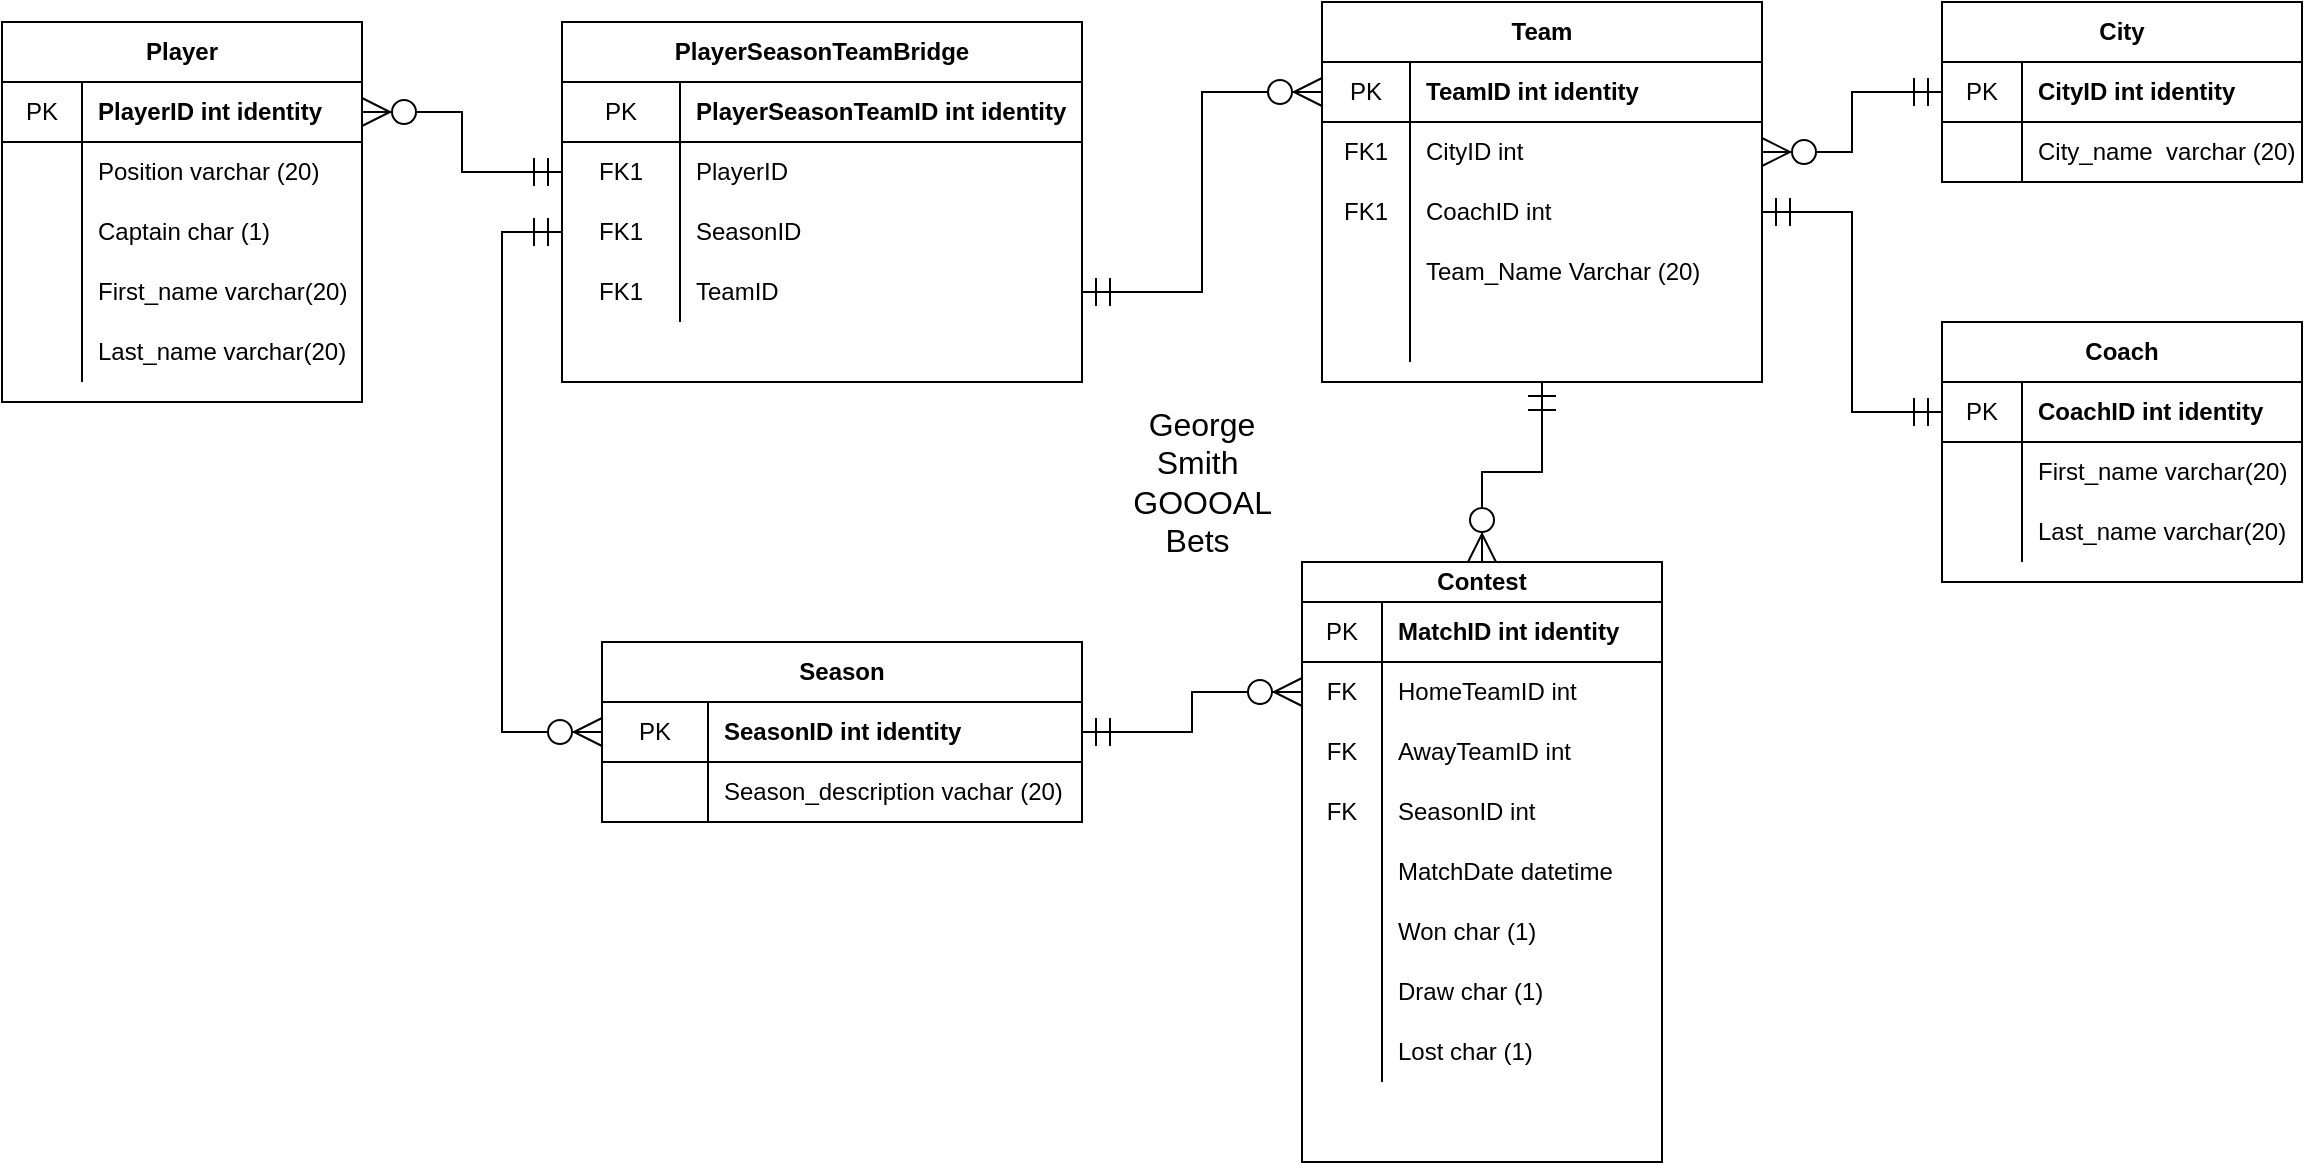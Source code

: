 <mxfile version="14.5.3" type="google"><diagram id="0LX3nWxKPSU-HfzLFpZ4" name="Page-1"><mxGraphModel dx="2272" dy="762" grid="1" gridSize="10" guides="1" tooltips="1" connect="1" arrows="1" fold="1" page="1" pageScale="1" pageWidth="850" pageHeight="1100" math="0" shadow="0"><root><mxCell id="0"/><mxCell id="1" parent="0"/><mxCell id="aP32qvV2MZ73wEeCcR8Z-1" value="Player" style="shape=table;html=1;whiteSpace=wrap;startSize=30;container=1;collapsible=0;childLayout=tableLayout;fixedRows=1;rowLines=0;fontStyle=1;align=center;" parent="1" vertex="1"><mxGeometry x="-360" y="210" width="180" height="190" as="geometry"/></mxCell><mxCell id="aP32qvV2MZ73wEeCcR8Z-2" value="" style="shape=partialRectangle;html=1;whiteSpace=wrap;collapsible=0;dropTarget=0;pointerEvents=0;fillColor=none;top=0;left=0;bottom=1;right=0;points=[[0,0.5],[1,0.5]];portConstraint=eastwest;" parent="aP32qvV2MZ73wEeCcR8Z-1" vertex="1"><mxGeometry y="30" width="180" height="30" as="geometry"/></mxCell><mxCell id="aP32qvV2MZ73wEeCcR8Z-3" value="PK" style="shape=partialRectangle;html=1;whiteSpace=wrap;connectable=0;fillColor=none;top=0;left=0;bottom=0;right=0;overflow=hidden;" parent="aP32qvV2MZ73wEeCcR8Z-2" vertex="1"><mxGeometry width="40" height="30" as="geometry"/></mxCell><mxCell id="aP32qvV2MZ73wEeCcR8Z-4" value="&lt;b&gt;PlayerID int identity&amp;nbsp;&lt;/b&gt;" style="shape=partialRectangle;html=1;whiteSpace=wrap;connectable=0;fillColor=none;top=0;left=0;bottom=0;right=0;align=left;spacingLeft=6;overflow=hidden;" parent="aP32qvV2MZ73wEeCcR8Z-2" vertex="1"><mxGeometry x="40" width="140" height="30" as="geometry"/></mxCell><mxCell id="aP32qvV2MZ73wEeCcR8Z-130" value="" style="shape=partialRectangle;html=1;whiteSpace=wrap;collapsible=0;dropTarget=0;pointerEvents=0;fillColor=none;top=0;left=0;bottom=0;right=0;points=[[0,0.5],[1,0.5]];portConstraint=eastwest;" parent="aP32qvV2MZ73wEeCcR8Z-1" vertex="1"><mxGeometry y="60" width="180" height="30" as="geometry"/></mxCell><mxCell id="aP32qvV2MZ73wEeCcR8Z-131" value="" style="shape=partialRectangle;html=1;whiteSpace=wrap;connectable=0;fillColor=none;top=0;left=0;bottom=0;right=0;overflow=hidden;" parent="aP32qvV2MZ73wEeCcR8Z-130" vertex="1"><mxGeometry width="40" height="30" as="geometry"/></mxCell><mxCell id="aP32qvV2MZ73wEeCcR8Z-132" value="Position varchar (20)" style="shape=partialRectangle;html=1;whiteSpace=wrap;connectable=0;fillColor=none;top=0;left=0;bottom=0;right=0;align=left;spacingLeft=6;overflow=hidden;" parent="aP32qvV2MZ73wEeCcR8Z-130" vertex="1"><mxGeometry x="40" width="140" height="30" as="geometry"/></mxCell><mxCell id="aP32qvV2MZ73wEeCcR8Z-8" value="" style="shape=partialRectangle;html=1;whiteSpace=wrap;collapsible=0;dropTarget=0;pointerEvents=0;fillColor=none;top=0;left=0;bottom=0;right=0;points=[[0,0.5],[1,0.5]];portConstraint=eastwest;" parent="aP32qvV2MZ73wEeCcR8Z-1" vertex="1"><mxGeometry y="90" width="180" height="30" as="geometry"/></mxCell><mxCell id="aP32qvV2MZ73wEeCcR8Z-9" value="" style="shape=partialRectangle;html=1;whiteSpace=wrap;connectable=0;fillColor=none;top=0;left=0;bottom=0;right=0;overflow=hidden;" parent="aP32qvV2MZ73wEeCcR8Z-8" vertex="1"><mxGeometry width="40" height="30" as="geometry"/></mxCell><mxCell id="aP32qvV2MZ73wEeCcR8Z-10" value="Captain char (1)" style="shape=partialRectangle;html=1;whiteSpace=wrap;connectable=0;fillColor=none;top=0;left=0;bottom=0;right=0;align=left;spacingLeft=6;overflow=hidden;" parent="aP32qvV2MZ73wEeCcR8Z-8" vertex="1"><mxGeometry x="40" width="140" height="30" as="geometry"/></mxCell><mxCell id="aP32qvV2MZ73wEeCcR8Z-164" value="" style="shape=partialRectangle;html=1;whiteSpace=wrap;collapsible=0;dropTarget=0;pointerEvents=0;fillColor=none;top=0;left=0;bottom=0;right=0;points=[[0,0.5],[1,0.5]];portConstraint=eastwest;" parent="aP32qvV2MZ73wEeCcR8Z-1" vertex="1"><mxGeometry y="120" width="180" height="30" as="geometry"/></mxCell><mxCell id="aP32qvV2MZ73wEeCcR8Z-165" value="" style="shape=partialRectangle;html=1;whiteSpace=wrap;connectable=0;fillColor=none;top=0;left=0;bottom=0;right=0;overflow=hidden;" parent="aP32qvV2MZ73wEeCcR8Z-164" vertex="1"><mxGeometry width="40" height="30" as="geometry"/></mxCell><mxCell id="aP32qvV2MZ73wEeCcR8Z-166" value="First_name varchar(20)" style="shape=partialRectangle;html=1;whiteSpace=wrap;connectable=0;fillColor=none;top=0;left=0;bottom=0;right=0;align=left;spacingLeft=6;overflow=hidden;" parent="aP32qvV2MZ73wEeCcR8Z-164" vertex="1"><mxGeometry x="40" width="140" height="30" as="geometry"/></mxCell><mxCell id="aP32qvV2MZ73wEeCcR8Z-167" value="" style="shape=partialRectangle;html=1;whiteSpace=wrap;collapsible=0;dropTarget=0;pointerEvents=0;fillColor=none;top=0;left=0;bottom=0;right=0;points=[[0,0.5],[1,0.5]];portConstraint=eastwest;" parent="aP32qvV2MZ73wEeCcR8Z-1" vertex="1"><mxGeometry y="150" width="180" height="30" as="geometry"/></mxCell><mxCell id="aP32qvV2MZ73wEeCcR8Z-168" value="" style="shape=partialRectangle;html=1;whiteSpace=wrap;connectable=0;fillColor=none;top=0;left=0;bottom=0;right=0;overflow=hidden;" parent="aP32qvV2MZ73wEeCcR8Z-167" vertex="1"><mxGeometry width="40" height="30" as="geometry"/></mxCell><mxCell id="aP32qvV2MZ73wEeCcR8Z-169" value="Last_name varchar(20)" style="shape=partialRectangle;html=1;whiteSpace=wrap;connectable=0;fillColor=none;top=0;left=0;bottom=0;right=0;align=left;spacingLeft=6;overflow=hidden;" parent="aP32qvV2MZ73wEeCcR8Z-167" vertex="1"><mxGeometry x="40" width="140" height="30" as="geometry"/></mxCell><mxCell id="aP32qvV2MZ73wEeCcR8Z-57" value="City" style="shape=table;html=1;whiteSpace=wrap;startSize=30;container=1;collapsible=0;childLayout=tableLayout;fixedRows=1;rowLines=0;fontStyle=1;align=center;" parent="1" vertex="1"><mxGeometry x="610" y="200" width="180" height="90" as="geometry"/></mxCell><mxCell id="aP32qvV2MZ73wEeCcR8Z-58" value="" style="shape=partialRectangle;html=1;whiteSpace=wrap;collapsible=0;dropTarget=0;pointerEvents=0;fillColor=none;top=0;left=0;bottom=1;right=0;points=[[0,0.5],[1,0.5]];portConstraint=eastwest;" parent="aP32qvV2MZ73wEeCcR8Z-57" vertex="1"><mxGeometry y="30" width="180" height="30" as="geometry"/></mxCell><mxCell id="aP32qvV2MZ73wEeCcR8Z-59" value="PK" style="shape=partialRectangle;html=1;whiteSpace=wrap;connectable=0;fillColor=none;top=0;left=0;bottom=0;right=0;overflow=hidden;" parent="aP32qvV2MZ73wEeCcR8Z-58" vertex="1"><mxGeometry width="40" height="30" as="geometry"/></mxCell><mxCell id="aP32qvV2MZ73wEeCcR8Z-60" value="&lt;b&gt;CityID int identity&amp;nbsp;&lt;/b&gt;" style="shape=partialRectangle;html=1;whiteSpace=wrap;connectable=0;fillColor=none;top=0;left=0;bottom=0;right=0;align=left;spacingLeft=6;overflow=hidden;" parent="aP32qvV2MZ73wEeCcR8Z-58" vertex="1"><mxGeometry x="40" width="140" height="30" as="geometry"/></mxCell><mxCell id="aP32qvV2MZ73wEeCcR8Z-61" value="" style="shape=partialRectangle;html=1;whiteSpace=wrap;collapsible=0;dropTarget=0;pointerEvents=0;fillColor=none;top=0;left=0;bottom=0;right=0;points=[[0,0.5],[1,0.5]];portConstraint=eastwest;" parent="aP32qvV2MZ73wEeCcR8Z-57" vertex="1"><mxGeometry y="60" width="180" height="30" as="geometry"/></mxCell><mxCell id="aP32qvV2MZ73wEeCcR8Z-62" value="" style="shape=partialRectangle;html=1;whiteSpace=wrap;connectable=0;fillColor=none;top=0;left=0;bottom=0;right=0;overflow=hidden;" parent="aP32qvV2MZ73wEeCcR8Z-61" vertex="1"><mxGeometry width="40" height="30" as="geometry"/></mxCell><mxCell id="aP32qvV2MZ73wEeCcR8Z-63" value="City_name&amp;nbsp; varchar (20)" style="shape=partialRectangle;html=1;whiteSpace=wrap;connectable=0;fillColor=none;top=0;left=0;bottom=0;right=0;align=left;spacingLeft=6;overflow=hidden;" parent="aP32qvV2MZ73wEeCcR8Z-61" vertex="1"><mxGeometry x="40" width="140" height="30" as="geometry"/></mxCell><mxCell id="aP32qvV2MZ73wEeCcR8Z-68" value="Coach" style="shape=table;html=1;whiteSpace=wrap;startSize=30;container=1;collapsible=0;childLayout=tableLayout;fixedRows=1;rowLines=0;fontStyle=1;align=center;" parent="1" vertex="1"><mxGeometry x="610" y="360" width="180" height="130" as="geometry"/></mxCell><mxCell id="aP32qvV2MZ73wEeCcR8Z-69" value="" style="shape=partialRectangle;html=1;whiteSpace=wrap;collapsible=0;dropTarget=0;pointerEvents=0;fillColor=none;top=0;left=0;bottom=1;right=0;points=[[0,0.5],[1,0.5]];portConstraint=eastwest;" parent="aP32qvV2MZ73wEeCcR8Z-68" vertex="1"><mxGeometry y="30" width="180" height="30" as="geometry"/></mxCell><mxCell id="aP32qvV2MZ73wEeCcR8Z-70" value="PK" style="shape=partialRectangle;html=1;whiteSpace=wrap;connectable=0;fillColor=none;top=0;left=0;bottom=0;right=0;overflow=hidden;" parent="aP32qvV2MZ73wEeCcR8Z-69" vertex="1"><mxGeometry width="40" height="30" as="geometry"/></mxCell><mxCell id="aP32qvV2MZ73wEeCcR8Z-71" value="&lt;b&gt;CoachID int identity&amp;nbsp;&lt;/b&gt;" style="shape=partialRectangle;html=1;whiteSpace=wrap;connectable=0;fillColor=none;top=0;left=0;bottom=0;right=0;align=left;spacingLeft=6;overflow=hidden;" parent="aP32qvV2MZ73wEeCcR8Z-69" vertex="1"><mxGeometry x="40" width="140" height="30" as="geometry"/></mxCell><mxCell id="aP32qvV2MZ73wEeCcR8Z-158" value="" style="shape=partialRectangle;html=1;whiteSpace=wrap;collapsible=0;dropTarget=0;pointerEvents=0;fillColor=none;top=0;left=0;bottom=0;right=0;points=[[0,0.5],[1,0.5]];portConstraint=eastwest;" parent="aP32qvV2MZ73wEeCcR8Z-68" vertex="1"><mxGeometry y="60" width="180" height="30" as="geometry"/></mxCell><mxCell id="aP32qvV2MZ73wEeCcR8Z-159" value="" style="shape=partialRectangle;html=1;whiteSpace=wrap;connectable=0;fillColor=none;top=0;left=0;bottom=0;right=0;overflow=hidden;" parent="aP32qvV2MZ73wEeCcR8Z-158" vertex="1"><mxGeometry width="40" height="30" as="geometry"/></mxCell><mxCell id="aP32qvV2MZ73wEeCcR8Z-160" value="First_name varchar(20)" style="shape=partialRectangle;html=1;whiteSpace=wrap;connectable=0;fillColor=none;top=0;left=0;bottom=0;right=0;align=left;spacingLeft=6;overflow=hidden;" parent="aP32qvV2MZ73wEeCcR8Z-158" vertex="1"><mxGeometry x="40" width="140" height="30" as="geometry"/></mxCell><mxCell id="aP32qvV2MZ73wEeCcR8Z-161" value="" style="shape=partialRectangle;html=1;whiteSpace=wrap;collapsible=0;dropTarget=0;pointerEvents=0;fillColor=none;top=0;left=0;bottom=0;right=0;points=[[0,0.5],[1,0.5]];portConstraint=eastwest;" parent="aP32qvV2MZ73wEeCcR8Z-68" vertex="1"><mxGeometry y="90" width="180" height="30" as="geometry"/></mxCell><mxCell id="aP32qvV2MZ73wEeCcR8Z-162" value="" style="shape=partialRectangle;html=1;whiteSpace=wrap;connectable=0;fillColor=none;top=0;left=0;bottom=0;right=0;overflow=hidden;" parent="aP32qvV2MZ73wEeCcR8Z-161" vertex="1"><mxGeometry width="40" height="30" as="geometry"/></mxCell><mxCell id="aP32qvV2MZ73wEeCcR8Z-163" value="Last_name varchar(20)" style="shape=partialRectangle;html=1;whiteSpace=wrap;connectable=0;fillColor=none;top=0;left=0;bottom=0;right=0;align=left;spacingLeft=6;overflow=hidden;" parent="aP32qvV2MZ73wEeCcR8Z-161" vertex="1"><mxGeometry x="40" width="140" height="30" as="geometry"/></mxCell><mxCell id="CnlrZp2imlUuavFpqrrR-1" style="edgeStyle=orthogonalEdgeStyle;rounded=0;orthogonalLoop=1;jettySize=auto;html=1;exitX=0.5;exitY=1;exitDx=0;exitDy=0;endArrow=ERzeroToMany;endFill=1;startArrow=ERmandOne;startFill=0;strokeWidth=1;endSize=12;startSize=12;" parent="1" source="aP32qvV2MZ73wEeCcR8Z-91" target="aP32qvV2MZ73wEeCcR8Z-209" edge="1"><mxGeometry relative="1" as="geometry"/></mxCell><mxCell id="aP32qvV2MZ73wEeCcR8Z-91" value="Team" style="shape=table;html=1;whiteSpace=wrap;startSize=30;container=1;collapsible=0;childLayout=tableLayout;fixedRows=1;rowLines=0;fontStyle=1;align=center;" parent="1" vertex="1"><mxGeometry x="300" y="200" width="220" height="190" as="geometry"/></mxCell><mxCell id="aP32qvV2MZ73wEeCcR8Z-92" value="" style="shape=partialRectangle;html=1;whiteSpace=wrap;collapsible=0;dropTarget=0;pointerEvents=0;fillColor=none;top=0;left=0;bottom=1;right=0;points=[[0,0.5],[1,0.5]];portConstraint=eastwest;" parent="aP32qvV2MZ73wEeCcR8Z-91" vertex="1"><mxGeometry y="30" width="220" height="30" as="geometry"/></mxCell><mxCell id="aP32qvV2MZ73wEeCcR8Z-93" value="PK" style="shape=partialRectangle;html=1;whiteSpace=wrap;connectable=0;fillColor=none;top=0;left=0;bottom=0;right=0;overflow=hidden;" parent="aP32qvV2MZ73wEeCcR8Z-92" vertex="1"><mxGeometry width="44" height="30" as="geometry"/></mxCell><mxCell id="aP32qvV2MZ73wEeCcR8Z-94" value="&lt;b&gt;TeamID int identity&amp;nbsp;&lt;/b&gt;" style="shape=partialRectangle;html=1;whiteSpace=wrap;connectable=0;fillColor=none;top=0;left=0;bottom=0;right=0;align=left;spacingLeft=6;overflow=hidden;" parent="aP32qvV2MZ73wEeCcR8Z-92" vertex="1"><mxGeometry x="44" width="176" height="30" as="geometry"/></mxCell><mxCell id="aP32qvV2MZ73wEeCcR8Z-101" value="" style="shape=partialRectangle;html=1;whiteSpace=wrap;collapsible=0;dropTarget=0;pointerEvents=0;fillColor=none;top=0;left=0;bottom=0;right=0;points=[[0,0.5],[1,0.5]];portConstraint=eastwest;" parent="aP32qvV2MZ73wEeCcR8Z-91" vertex="1"><mxGeometry y="60" width="220" height="30" as="geometry"/></mxCell><mxCell id="aP32qvV2MZ73wEeCcR8Z-102" value="FK1" style="shape=partialRectangle;html=1;whiteSpace=wrap;connectable=0;fillColor=none;top=0;left=0;bottom=0;right=0;overflow=hidden;" parent="aP32qvV2MZ73wEeCcR8Z-101" vertex="1"><mxGeometry width="44" height="30" as="geometry"/></mxCell><mxCell id="aP32qvV2MZ73wEeCcR8Z-103" value="CityID int&amp;nbsp;" style="shape=partialRectangle;html=1;whiteSpace=wrap;connectable=0;fillColor=none;top=0;left=0;bottom=0;right=0;align=left;spacingLeft=6;overflow=hidden;" parent="aP32qvV2MZ73wEeCcR8Z-101" vertex="1"><mxGeometry x="44" width="176" height="30" as="geometry"/></mxCell><mxCell id="aP32qvV2MZ73wEeCcR8Z-249" value="" style="shape=partialRectangle;html=1;whiteSpace=wrap;collapsible=0;dropTarget=0;pointerEvents=0;fillColor=none;top=0;left=0;bottom=0;right=0;points=[[0,0.5],[1,0.5]];portConstraint=eastwest;" parent="aP32qvV2MZ73wEeCcR8Z-91" vertex="1"><mxGeometry y="90" width="220" height="30" as="geometry"/></mxCell><mxCell id="aP32qvV2MZ73wEeCcR8Z-250" value="FK1" style="shape=partialRectangle;html=1;whiteSpace=wrap;connectable=0;fillColor=none;top=0;left=0;bottom=0;right=0;overflow=hidden;" parent="aP32qvV2MZ73wEeCcR8Z-249" vertex="1"><mxGeometry width="44" height="30" as="geometry"/></mxCell><mxCell id="aP32qvV2MZ73wEeCcR8Z-251" value="CoachID int&amp;nbsp;" style="shape=partialRectangle;html=1;whiteSpace=wrap;connectable=0;fillColor=none;top=0;left=0;bottom=0;right=0;align=left;spacingLeft=6;overflow=hidden;" parent="aP32qvV2MZ73wEeCcR8Z-249" vertex="1"><mxGeometry x="44" width="176" height="30" as="geometry"/></mxCell><mxCell id="aP32qvV2MZ73wEeCcR8Z-252" value="" style="shape=partialRectangle;html=1;whiteSpace=wrap;collapsible=0;dropTarget=0;pointerEvents=0;fillColor=none;top=0;left=0;bottom=0;right=0;points=[[0,0.5],[1,0.5]];portConstraint=eastwest;" parent="aP32qvV2MZ73wEeCcR8Z-91" vertex="1"><mxGeometry y="120" width="220" height="30" as="geometry"/></mxCell><mxCell id="aP32qvV2MZ73wEeCcR8Z-253" value="" style="shape=partialRectangle;html=1;whiteSpace=wrap;connectable=0;fillColor=none;top=0;left=0;bottom=0;right=0;overflow=hidden;" parent="aP32qvV2MZ73wEeCcR8Z-252" vertex="1"><mxGeometry width="44" height="30" as="geometry"/></mxCell><mxCell id="aP32qvV2MZ73wEeCcR8Z-254" value="Team_Name Varchar (20)" style="shape=partialRectangle;html=1;whiteSpace=wrap;connectable=0;fillColor=none;top=0;left=0;bottom=0;right=0;align=left;spacingLeft=6;overflow=hidden;" parent="aP32qvV2MZ73wEeCcR8Z-252" vertex="1"><mxGeometry x="44" width="176" height="30" as="geometry"/></mxCell><mxCell id="CnlrZp2imlUuavFpqrrR-8" value="" style="shape=partialRectangle;html=1;whiteSpace=wrap;collapsible=0;dropTarget=0;pointerEvents=0;fillColor=none;top=0;left=0;bottom=0;right=0;points=[[0,0.5],[1,0.5]];portConstraint=eastwest;" parent="aP32qvV2MZ73wEeCcR8Z-91" vertex="1"><mxGeometry y="150" width="220" height="30" as="geometry"/></mxCell><mxCell id="CnlrZp2imlUuavFpqrrR-9" value="" style="shape=partialRectangle;html=1;whiteSpace=wrap;connectable=0;fillColor=none;top=0;left=0;bottom=0;right=0;overflow=hidden;" parent="CnlrZp2imlUuavFpqrrR-8" vertex="1"><mxGeometry width="44" height="30" as="geometry"/></mxCell><mxCell id="CnlrZp2imlUuavFpqrrR-10" value="" style="shape=partialRectangle;html=1;whiteSpace=wrap;connectable=0;fillColor=none;top=0;left=0;bottom=0;right=0;align=left;spacingLeft=6;overflow=hidden;" parent="CnlrZp2imlUuavFpqrrR-8" vertex="1"><mxGeometry x="44" width="176" height="30" as="geometry"/></mxCell><mxCell id="aP32qvV2MZ73wEeCcR8Z-142" value="&lt;font style=&quot;font-size: 16px&quot;&gt;George Smith&amp;nbsp;&lt;br&gt;GOOOAL Bets&amp;nbsp;&lt;/font&gt;" style="text;html=1;strokeColor=none;fillColor=none;align=center;verticalAlign=middle;whiteSpace=wrap;rounded=0;" parent="1" vertex="1"><mxGeometry x="220" y="430" width="40" height="20" as="geometry"/></mxCell><mxCell id="aP32qvV2MZ73wEeCcR8Z-209" value="Contest" style="shape=table;html=1;whiteSpace=wrap;startSize=20;container=1;collapsible=0;childLayout=tableLayout;fixedRows=1;rowLines=0;fontStyle=1;align=center;" parent="1" vertex="1"><mxGeometry x="290" y="480" width="180" height="300" as="geometry"/></mxCell><mxCell id="aP32qvV2MZ73wEeCcR8Z-210" value="" style="shape=partialRectangle;html=1;whiteSpace=wrap;collapsible=0;dropTarget=0;pointerEvents=0;fillColor=none;top=0;left=0;bottom=1;right=0;points=[[0,0.5],[1,0.5]];portConstraint=eastwest;" parent="aP32qvV2MZ73wEeCcR8Z-209" vertex="1"><mxGeometry y="20" width="180" height="30" as="geometry"/></mxCell><mxCell id="aP32qvV2MZ73wEeCcR8Z-211" value="PK" style="shape=partialRectangle;html=1;whiteSpace=wrap;connectable=0;fillColor=none;top=0;left=0;bottom=0;right=0;overflow=hidden;" parent="aP32qvV2MZ73wEeCcR8Z-210" vertex="1"><mxGeometry width="40" height="30" as="geometry"/></mxCell><mxCell id="aP32qvV2MZ73wEeCcR8Z-212" value="&lt;b&gt;MatchID int identity&lt;/b&gt;" style="shape=partialRectangle;html=1;whiteSpace=wrap;connectable=0;fillColor=none;top=0;left=0;bottom=0;right=0;align=left;spacingLeft=6;overflow=hidden;" parent="aP32qvV2MZ73wEeCcR8Z-210" vertex="1"><mxGeometry x="40" width="140" height="30" as="geometry"/></mxCell><mxCell id="aP32qvV2MZ73wEeCcR8Z-213" value="" style="shape=partialRectangle;html=1;whiteSpace=wrap;collapsible=0;dropTarget=0;pointerEvents=0;fillColor=none;top=0;left=0;bottom=0;right=0;points=[[0,0.5],[1,0.5]];portConstraint=eastwest;" parent="aP32qvV2MZ73wEeCcR8Z-209" vertex="1"><mxGeometry y="50" width="180" height="30" as="geometry"/></mxCell><mxCell id="aP32qvV2MZ73wEeCcR8Z-214" value="FK" style="shape=partialRectangle;html=1;whiteSpace=wrap;connectable=0;fillColor=none;top=0;left=0;bottom=0;right=0;overflow=hidden;" parent="aP32qvV2MZ73wEeCcR8Z-213" vertex="1"><mxGeometry width="40" height="30" as="geometry"/></mxCell><mxCell id="aP32qvV2MZ73wEeCcR8Z-215" value="HomeTeamID int&amp;nbsp;" style="shape=partialRectangle;html=1;whiteSpace=wrap;connectable=0;fillColor=none;top=0;left=0;bottom=0;right=0;align=left;spacingLeft=6;overflow=hidden;" parent="aP32qvV2MZ73wEeCcR8Z-213" vertex="1"><mxGeometry x="40" width="140" height="30" as="geometry"/></mxCell><mxCell id="CnlrZp2imlUuavFpqrrR-2" value="" style="shape=partialRectangle;html=1;whiteSpace=wrap;collapsible=0;dropTarget=0;pointerEvents=0;fillColor=none;top=0;left=0;bottom=0;right=0;points=[[0,0.5],[1,0.5]];portConstraint=eastwest;" parent="aP32qvV2MZ73wEeCcR8Z-209" vertex="1"><mxGeometry y="80" width="180" height="30" as="geometry"/></mxCell><mxCell id="CnlrZp2imlUuavFpqrrR-3" value="FK" style="shape=partialRectangle;html=1;whiteSpace=wrap;connectable=0;fillColor=none;top=0;left=0;bottom=0;right=0;overflow=hidden;" parent="CnlrZp2imlUuavFpqrrR-2" vertex="1"><mxGeometry width="40" height="30" as="geometry"/></mxCell><mxCell id="CnlrZp2imlUuavFpqrrR-4" value="AwayTeamID int&amp;nbsp;" style="shape=partialRectangle;html=1;whiteSpace=wrap;connectable=0;fillColor=none;top=0;left=0;bottom=0;right=0;align=left;spacingLeft=6;overflow=hidden;" parent="CnlrZp2imlUuavFpqrrR-2" vertex="1"><mxGeometry x="40" width="140" height="30" as="geometry"/></mxCell><mxCell id="CnlrZp2imlUuavFpqrrR-5" value="" style="shape=partialRectangle;html=1;whiteSpace=wrap;collapsible=0;dropTarget=0;pointerEvents=0;fillColor=none;top=0;left=0;bottom=0;right=0;points=[[0,0.5],[1,0.5]];portConstraint=eastwest;" parent="aP32qvV2MZ73wEeCcR8Z-209" vertex="1"><mxGeometry y="110" width="180" height="30" as="geometry"/></mxCell><mxCell id="CnlrZp2imlUuavFpqrrR-6" value="FK" style="shape=partialRectangle;html=1;whiteSpace=wrap;connectable=0;fillColor=none;top=0;left=0;bottom=0;right=0;overflow=hidden;" parent="CnlrZp2imlUuavFpqrrR-5" vertex="1"><mxGeometry width="40" height="30" as="geometry"/></mxCell><mxCell id="CnlrZp2imlUuavFpqrrR-7" value="SeasonID int&amp;nbsp;" style="shape=partialRectangle;html=1;whiteSpace=wrap;connectable=0;fillColor=none;top=0;left=0;bottom=0;right=0;align=left;spacingLeft=6;overflow=hidden;" parent="CnlrZp2imlUuavFpqrrR-5" vertex="1"><mxGeometry x="40" width="140" height="30" as="geometry"/></mxCell><mxCell id="aP32qvV2MZ73wEeCcR8Z-283" value="" style="shape=partialRectangle;html=1;whiteSpace=wrap;collapsible=0;dropTarget=0;pointerEvents=0;fillColor=none;top=0;left=0;bottom=0;right=0;points=[[0,0.5],[1,0.5]];portConstraint=eastwest;" parent="aP32qvV2MZ73wEeCcR8Z-209" vertex="1"><mxGeometry y="140" width="180" height="30" as="geometry"/></mxCell><mxCell id="aP32qvV2MZ73wEeCcR8Z-284" value="" style="shape=partialRectangle;html=1;whiteSpace=wrap;connectable=0;fillColor=none;top=0;left=0;bottom=0;right=0;overflow=hidden;" parent="aP32qvV2MZ73wEeCcR8Z-283" vertex="1"><mxGeometry width="40" height="30" as="geometry"/></mxCell><mxCell id="aP32qvV2MZ73wEeCcR8Z-285" value="MatchDate datetime" style="shape=partialRectangle;html=1;whiteSpace=wrap;connectable=0;fillColor=none;top=0;left=0;bottom=0;right=0;align=left;spacingLeft=6;overflow=hidden;" parent="aP32qvV2MZ73wEeCcR8Z-283" vertex="1"><mxGeometry x="40" width="140" height="30" as="geometry"/></mxCell><mxCell id="aP32qvV2MZ73wEeCcR8Z-237" value="" style="shape=partialRectangle;html=1;whiteSpace=wrap;collapsible=0;dropTarget=0;pointerEvents=0;fillColor=none;top=0;left=0;bottom=0;right=0;points=[[0,0.5],[1,0.5]];portConstraint=eastwest;" parent="aP32qvV2MZ73wEeCcR8Z-209" vertex="1"><mxGeometry y="170" width="180" height="30" as="geometry"/></mxCell><mxCell id="aP32qvV2MZ73wEeCcR8Z-238" value="" style="shape=partialRectangle;html=1;whiteSpace=wrap;connectable=0;fillColor=none;top=0;left=0;bottom=0;right=0;overflow=hidden;" parent="aP32qvV2MZ73wEeCcR8Z-237" vertex="1"><mxGeometry width="40" height="30" as="geometry"/></mxCell><mxCell id="aP32qvV2MZ73wEeCcR8Z-239" value="Won char (1)" style="shape=partialRectangle;html=1;whiteSpace=wrap;connectable=0;fillColor=none;top=0;left=0;bottom=0;right=0;align=left;spacingLeft=6;overflow=hidden;" parent="aP32qvV2MZ73wEeCcR8Z-237" vertex="1"><mxGeometry x="40" width="140" height="30" as="geometry"/></mxCell><mxCell id="aP32qvV2MZ73wEeCcR8Z-240" value="" style="shape=partialRectangle;html=1;whiteSpace=wrap;collapsible=0;dropTarget=0;pointerEvents=0;fillColor=none;top=0;left=0;bottom=0;right=0;points=[[0,0.5],[1,0.5]];portConstraint=eastwest;" parent="aP32qvV2MZ73wEeCcR8Z-209" vertex="1"><mxGeometry y="200" width="180" height="30" as="geometry"/></mxCell><mxCell id="aP32qvV2MZ73wEeCcR8Z-241" value="" style="shape=partialRectangle;html=1;whiteSpace=wrap;connectable=0;fillColor=none;top=0;left=0;bottom=0;right=0;overflow=hidden;" parent="aP32qvV2MZ73wEeCcR8Z-240" vertex="1"><mxGeometry width="40" height="30" as="geometry"/></mxCell><mxCell id="aP32qvV2MZ73wEeCcR8Z-242" value="Draw char (1)" style="shape=partialRectangle;html=1;whiteSpace=wrap;connectable=0;fillColor=none;top=0;left=0;bottom=0;right=0;align=left;spacingLeft=6;overflow=hidden;" parent="aP32qvV2MZ73wEeCcR8Z-240" vertex="1"><mxGeometry x="40" width="140" height="30" as="geometry"/></mxCell><mxCell id="aP32qvV2MZ73wEeCcR8Z-243" value="" style="shape=partialRectangle;html=1;whiteSpace=wrap;collapsible=0;dropTarget=0;pointerEvents=0;fillColor=none;top=0;left=0;bottom=0;right=0;points=[[0,0.5],[1,0.5]];portConstraint=eastwest;" parent="aP32qvV2MZ73wEeCcR8Z-209" vertex="1"><mxGeometry y="230" width="180" height="30" as="geometry"/></mxCell><mxCell id="aP32qvV2MZ73wEeCcR8Z-244" value="" style="shape=partialRectangle;html=1;whiteSpace=wrap;connectable=0;fillColor=none;top=0;left=0;bottom=0;right=0;overflow=hidden;" parent="aP32qvV2MZ73wEeCcR8Z-243" vertex="1"><mxGeometry width="40" height="30" as="geometry"/></mxCell><mxCell id="aP32qvV2MZ73wEeCcR8Z-245" value="Lost char (1)" style="shape=partialRectangle;html=1;whiteSpace=wrap;connectable=0;fillColor=none;top=0;left=0;bottom=0;right=0;align=left;spacingLeft=6;overflow=hidden;" parent="aP32qvV2MZ73wEeCcR8Z-243" vertex="1"><mxGeometry x="40" width="140" height="30" as="geometry"/></mxCell><mxCell id="aP32qvV2MZ73wEeCcR8Z-255" value="Season" style="shape=table;html=1;whiteSpace=wrap;startSize=30;container=1;collapsible=0;childLayout=tableLayout;fixedRows=1;rowLines=0;fontStyle=1;align=center;" parent="1" vertex="1"><mxGeometry x="-60" y="520" width="240" height="90" as="geometry"/></mxCell><mxCell id="aP32qvV2MZ73wEeCcR8Z-256" value="" style="shape=partialRectangle;html=1;whiteSpace=wrap;collapsible=0;dropTarget=0;pointerEvents=0;fillColor=none;top=0;left=0;bottom=1;right=0;points=[[0,0.5],[1,0.5]];portConstraint=eastwest;" parent="aP32qvV2MZ73wEeCcR8Z-255" vertex="1"><mxGeometry y="30" width="240" height="30" as="geometry"/></mxCell><mxCell id="aP32qvV2MZ73wEeCcR8Z-257" value="PK" style="shape=partialRectangle;html=1;whiteSpace=wrap;connectable=0;fillColor=none;top=0;left=0;bottom=0;right=0;overflow=hidden;" parent="aP32qvV2MZ73wEeCcR8Z-256" vertex="1"><mxGeometry width="53" height="30" as="geometry"/></mxCell><mxCell id="aP32qvV2MZ73wEeCcR8Z-258" value="&lt;b&gt;SeasonID int identity&amp;nbsp;&lt;/b&gt;" style="shape=partialRectangle;html=1;whiteSpace=wrap;connectable=0;fillColor=none;top=0;left=0;bottom=0;right=0;align=left;spacingLeft=6;overflow=hidden;" parent="aP32qvV2MZ73wEeCcR8Z-256" vertex="1"><mxGeometry x="53" width="187" height="30" as="geometry"/></mxCell><mxCell id="aP32qvV2MZ73wEeCcR8Z-259" value="" style="shape=partialRectangle;html=1;whiteSpace=wrap;collapsible=0;dropTarget=0;pointerEvents=0;fillColor=none;top=0;left=0;bottom=0;right=0;points=[[0,0.5],[1,0.5]];portConstraint=eastwest;" parent="aP32qvV2MZ73wEeCcR8Z-255" vertex="1"><mxGeometry y="60" width="240" height="30" as="geometry"/></mxCell><mxCell id="aP32qvV2MZ73wEeCcR8Z-260" value="" style="shape=partialRectangle;html=1;whiteSpace=wrap;connectable=0;fillColor=none;top=0;left=0;bottom=0;right=0;overflow=hidden;" parent="aP32qvV2MZ73wEeCcR8Z-259" vertex="1"><mxGeometry width="53" height="30" as="geometry"/></mxCell><mxCell id="aP32qvV2MZ73wEeCcR8Z-261" value="Season_description vachar (20)" style="shape=partialRectangle;html=1;whiteSpace=wrap;connectable=0;fillColor=none;top=0;left=0;bottom=0;right=0;align=left;spacingLeft=6;overflow=hidden;" parent="aP32qvV2MZ73wEeCcR8Z-259" vertex="1"><mxGeometry x="53" width="187" height="30" as="geometry"/></mxCell><mxCell id="aP32qvV2MZ73wEeCcR8Z-265" value="PlayerSeasonTeamBridge" style="shape=table;html=1;whiteSpace=wrap;startSize=30;container=1;collapsible=0;childLayout=tableLayout;fixedRows=1;rowLines=0;fontStyle=1;align=center;" parent="1" vertex="1"><mxGeometry x="-80" y="210" width="260" height="180" as="geometry"/></mxCell><mxCell id="aP32qvV2MZ73wEeCcR8Z-266" value="" style="shape=partialRectangle;html=1;whiteSpace=wrap;collapsible=0;dropTarget=0;pointerEvents=0;fillColor=none;top=0;left=0;bottom=1;right=0;points=[[0,0.5],[1,0.5]];portConstraint=eastwest;" parent="aP32qvV2MZ73wEeCcR8Z-265" vertex="1"><mxGeometry y="30" width="260" height="30" as="geometry"/></mxCell><mxCell id="aP32qvV2MZ73wEeCcR8Z-267" value="PK" style="shape=partialRectangle;html=1;whiteSpace=wrap;connectable=0;fillColor=none;top=0;left=0;bottom=0;right=0;overflow=hidden;" parent="aP32qvV2MZ73wEeCcR8Z-266" vertex="1"><mxGeometry width="59" height="30" as="geometry"/></mxCell><mxCell id="aP32qvV2MZ73wEeCcR8Z-268" value="&lt;b&gt;PlayerSeasonTeamID int identity&amp;nbsp;&lt;/b&gt;" style="shape=partialRectangle;html=1;whiteSpace=wrap;connectable=0;fillColor=none;top=0;left=0;bottom=0;right=0;align=left;spacingLeft=6;overflow=hidden;" parent="aP32qvV2MZ73wEeCcR8Z-266" vertex="1"><mxGeometry x="59" width="201" height="30" as="geometry"/></mxCell><mxCell id="aP32qvV2MZ73wEeCcR8Z-269" value="" style="shape=partialRectangle;html=1;whiteSpace=wrap;collapsible=0;dropTarget=0;pointerEvents=0;fillColor=none;top=0;left=0;bottom=0;right=0;points=[[0,0.5],[1,0.5]];portConstraint=eastwest;" parent="aP32qvV2MZ73wEeCcR8Z-265" vertex="1"><mxGeometry y="60" width="260" height="30" as="geometry"/></mxCell><mxCell id="aP32qvV2MZ73wEeCcR8Z-270" value="FK1" style="shape=partialRectangle;html=1;whiteSpace=wrap;connectable=0;fillColor=none;top=0;left=0;bottom=0;right=0;overflow=hidden;" parent="aP32qvV2MZ73wEeCcR8Z-269" vertex="1"><mxGeometry width="59" height="30" as="geometry"/></mxCell><mxCell id="aP32qvV2MZ73wEeCcR8Z-271" value="PlayerID" style="shape=partialRectangle;html=1;whiteSpace=wrap;connectable=0;fillColor=none;top=0;left=0;bottom=0;right=0;align=left;spacingLeft=6;overflow=hidden;" parent="aP32qvV2MZ73wEeCcR8Z-269" vertex="1"><mxGeometry x="59" width="201" height="30" as="geometry"/></mxCell><mxCell id="aP32qvV2MZ73wEeCcR8Z-272" value="" style="shape=partialRectangle;html=1;whiteSpace=wrap;collapsible=0;dropTarget=0;pointerEvents=0;fillColor=none;top=0;left=0;bottom=0;right=0;points=[[0,0.5],[1,0.5]];portConstraint=eastwest;" parent="aP32qvV2MZ73wEeCcR8Z-265" vertex="1"><mxGeometry y="90" width="260" height="30" as="geometry"/></mxCell><mxCell id="aP32qvV2MZ73wEeCcR8Z-273" value="FK1" style="shape=partialRectangle;html=1;whiteSpace=wrap;connectable=0;fillColor=none;top=0;left=0;bottom=0;right=0;overflow=hidden;" parent="aP32qvV2MZ73wEeCcR8Z-272" vertex="1"><mxGeometry width="59" height="30" as="geometry"/></mxCell><mxCell id="aP32qvV2MZ73wEeCcR8Z-274" value="SeasonID" style="shape=partialRectangle;html=1;whiteSpace=wrap;connectable=0;fillColor=none;top=0;left=0;bottom=0;right=0;align=left;spacingLeft=6;overflow=hidden;" parent="aP32qvV2MZ73wEeCcR8Z-272" vertex="1"><mxGeometry x="59" width="201" height="30" as="geometry"/></mxCell><mxCell id="aP32qvV2MZ73wEeCcR8Z-275" value="" style="shape=partialRectangle;html=1;whiteSpace=wrap;collapsible=0;dropTarget=0;pointerEvents=0;fillColor=none;top=0;left=0;bottom=0;right=0;points=[[0,0.5],[1,0.5]];portConstraint=eastwest;" parent="aP32qvV2MZ73wEeCcR8Z-265" vertex="1"><mxGeometry y="120" width="260" height="30" as="geometry"/></mxCell><mxCell id="aP32qvV2MZ73wEeCcR8Z-276" value="FK1" style="shape=partialRectangle;html=1;whiteSpace=wrap;connectable=0;fillColor=none;top=0;left=0;bottom=0;right=0;overflow=hidden;" parent="aP32qvV2MZ73wEeCcR8Z-275" vertex="1"><mxGeometry width="59" height="30" as="geometry"/></mxCell><mxCell id="aP32qvV2MZ73wEeCcR8Z-277" value="TeamID" style="shape=partialRectangle;html=1;whiteSpace=wrap;connectable=0;fillColor=none;top=0;left=0;bottom=0;right=0;align=left;spacingLeft=6;overflow=hidden;" parent="aP32qvV2MZ73wEeCcR8Z-275" vertex="1"><mxGeometry x="59" width="201" height="30" as="geometry"/></mxCell><mxCell id="aP32qvV2MZ73wEeCcR8Z-279" style="edgeStyle=orthogonalEdgeStyle;rounded=0;orthogonalLoop=1;jettySize=auto;html=1;exitX=0;exitY=0.5;exitDx=0;exitDy=0;entryX=1;entryY=0.5;entryDx=0;entryDy=0;startArrow=ERmandOne;startFill=0;startSize=12;endArrow=ERzeroToMany;endFill=1;endSize=12;" parent="1" source="aP32qvV2MZ73wEeCcR8Z-269" target="aP32qvV2MZ73wEeCcR8Z-2" edge="1"><mxGeometry relative="1" as="geometry"/></mxCell><mxCell id="aP32qvV2MZ73wEeCcR8Z-281" style="edgeStyle=orthogonalEdgeStyle;rounded=0;orthogonalLoop=1;jettySize=auto;html=1;exitX=1;exitY=0.5;exitDx=0;exitDy=0;entryX=0;entryY=0.5;entryDx=0;entryDy=0;startArrow=ERmandOne;startFill=0;startSize=12;endArrow=ERzeroToMany;endFill=1;endSize=12;" parent="1" source="aP32qvV2MZ73wEeCcR8Z-275" target="aP32qvV2MZ73wEeCcR8Z-92" edge="1"><mxGeometry relative="1" as="geometry"/></mxCell><mxCell id="aP32qvV2MZ73wEeCcR8Z-282" style="edgeStyle=orthogonalEdgeStyle;rounded=0;orthogonalLoop=1;jettySize=auto;html=1;exitX=0;exitY=0.5;exitDx=0;exitDy=0;entryX=0;entryY=0.5;entryDx=0;entryDy=0;startArrow=ERmandOne;startFill=0;startSize=12;endArrow=ERzeroToMany;endFill=1;endSize=12;" parent="1" source="aP32qvV2MZ73wEeCcR8Z-272" target="aP32qvV2MZ73wEeCcR8Z-256" edge="1"><mxGeometry relative="1" as="geometry"/></mxCell><mxCell id="aP32qvV2MZ73wEeCcR8Z-286" style="edgeStyle=orthogonalEdgeStyle;rounded=0;orthogonalLoop=1;jettySize=auto;html=1;exitX=1;exitY=0.5;exitDx=0;exitDy=0;entryX=0;entryY=0.5;entryDx=0;entryDy=0;startArrow=ERmandOne;startFill=0;startSize=12;endArrow=ERzeroToMany;endFill=1;endSize=12;" parent="1" source="aP32qvV2MZ73wEeCcR8Z-256" target="aP32qvV2MZ73wEeCcR8Z-213" edge="1"><mxGeometry relative="1" as="geometry"/></mxCell><mxCell id="aP32qvV2MZ73wEeCcR8Z-287" style="edgeStyle=orthogonalEdgeStyle;rounded=0;orthogonalLoop=1;jettySize=auto;html=1;exitX=0;exitY=0.5;exitDx=0;exitDy=0;entryX=1;entryY=0.5;entryDx=0;entryDy=0;startArrow=ERmandOne;startFill=0;startSize=12;endArrow=ERzeroToMany;endFill=1;endSize=12;" parent="1" source="aP32qvV2MZ73wEeCcR8Z-58" target="aP32qvV2MZ73wEeCcR8Z-101" edge="1"><mxGeometry relative="1" as="geometry"/></mxCell><mxCell id="aP32qvV2MZ73wEeCcR8Z-288" style="edgeStyle=orthogonalEdgeStyle;rounded=0;orthogonalLoop=1;jettySize=auto;html=1;exitX=0;exitY=0.5;exitDx=0;exitDy=0;entryX=1;entryY=0.5;entryDx=0;entryDy=0;startArrow=ERmandOne;startFill=0;startSize=12;endArrow=ERmandOne;endFill=0;endSize=12;" parent="1" source="aP32qvV2MZ73wEeCcR8Z-69" target="aP32qvV2MZ73wEeCcR8Z-249" edge="1"><mxGeometry relative="1" as="geometry"/></mxCell></root></mxGraphModel></diagram></mxfile>